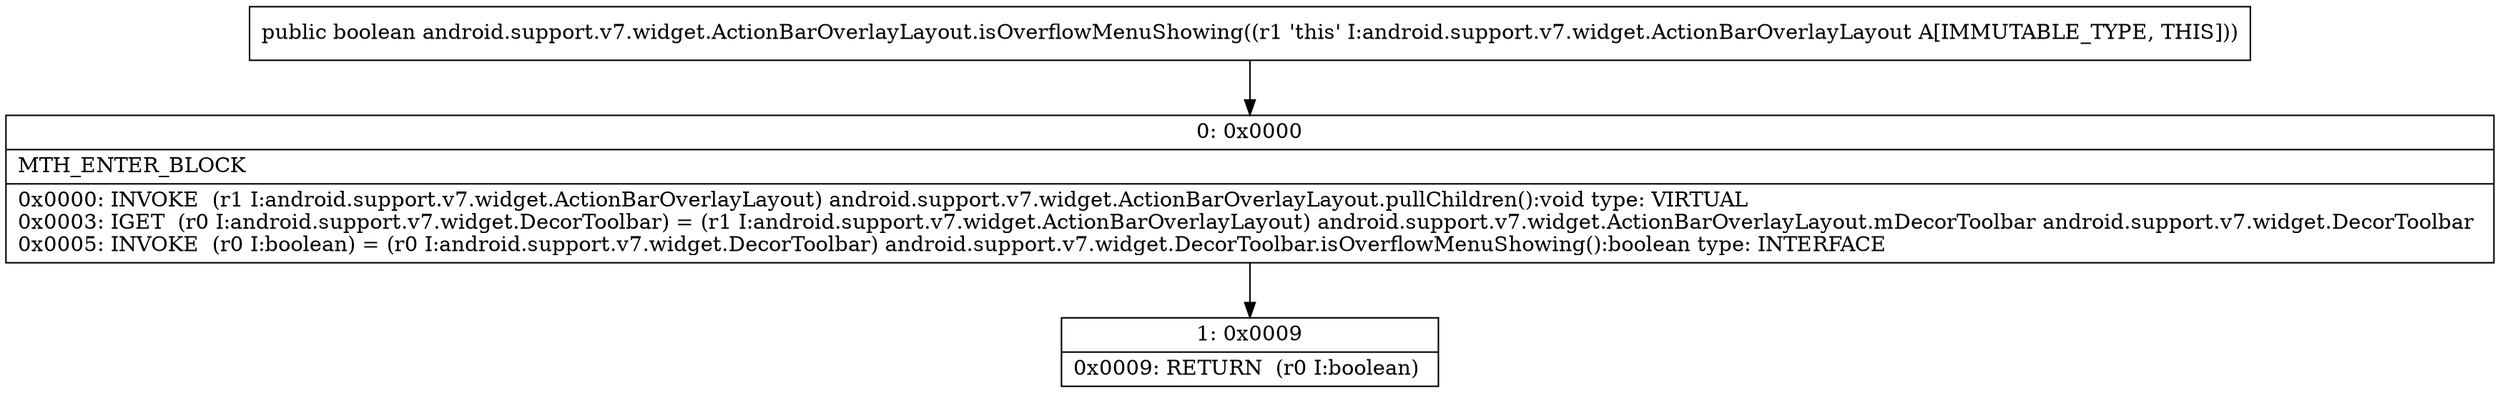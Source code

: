 digraph "CFG forandroid.support.v7.widget.ActionBarOverlayLayout.isOverflowMenuShowing()Z" {
Node_0 [shape=record,label="{0\:\ 0x0000|MTH_ENTER_BLOCK\l|0x0000: INVOKE  (r1 I:android.support.v7.widget.ActionBarOverlayLayout) android.support.v7.widget.ActionBarOverlayLayout.pullChildren():void type: VIRTUAL \l0x0003: IGET  (r0 I:android.support.v7.widget.DecorToolbar) = (r1 I:android.support.v7.widget.ActionBarOverlayLayout) android.support.v7.widget.ActionBarOverlayLayout.mDecorToolbar android.support.v7.widget.DecorToolbar \l0x0005: INVOKE  (r0 I:boolean) = (r0 I:android.support.v7.widget.DecorToolbar) android.support.v7.widget.DecorToolbar.isOverflowMenuShowing():boolean type: INTERFACE \l}"];
Node_1 [shape=record,label="{1\:\ 0x0009|0x0009: RETURN  (r0 I:boolean) \l}"];
MethodNode[shape=record,label="{public boolean android.support.v7.widget.ActionBarOverlayLayout.isOverflowMenuShowing((r1 'this' I:android.support.v7.widget.ActionBarOverlayLayout A[IMMUTABLE_TYPE, THIS])) }"];
MethodNode -> Node_0;
Node_0 -> Node_1;
}

